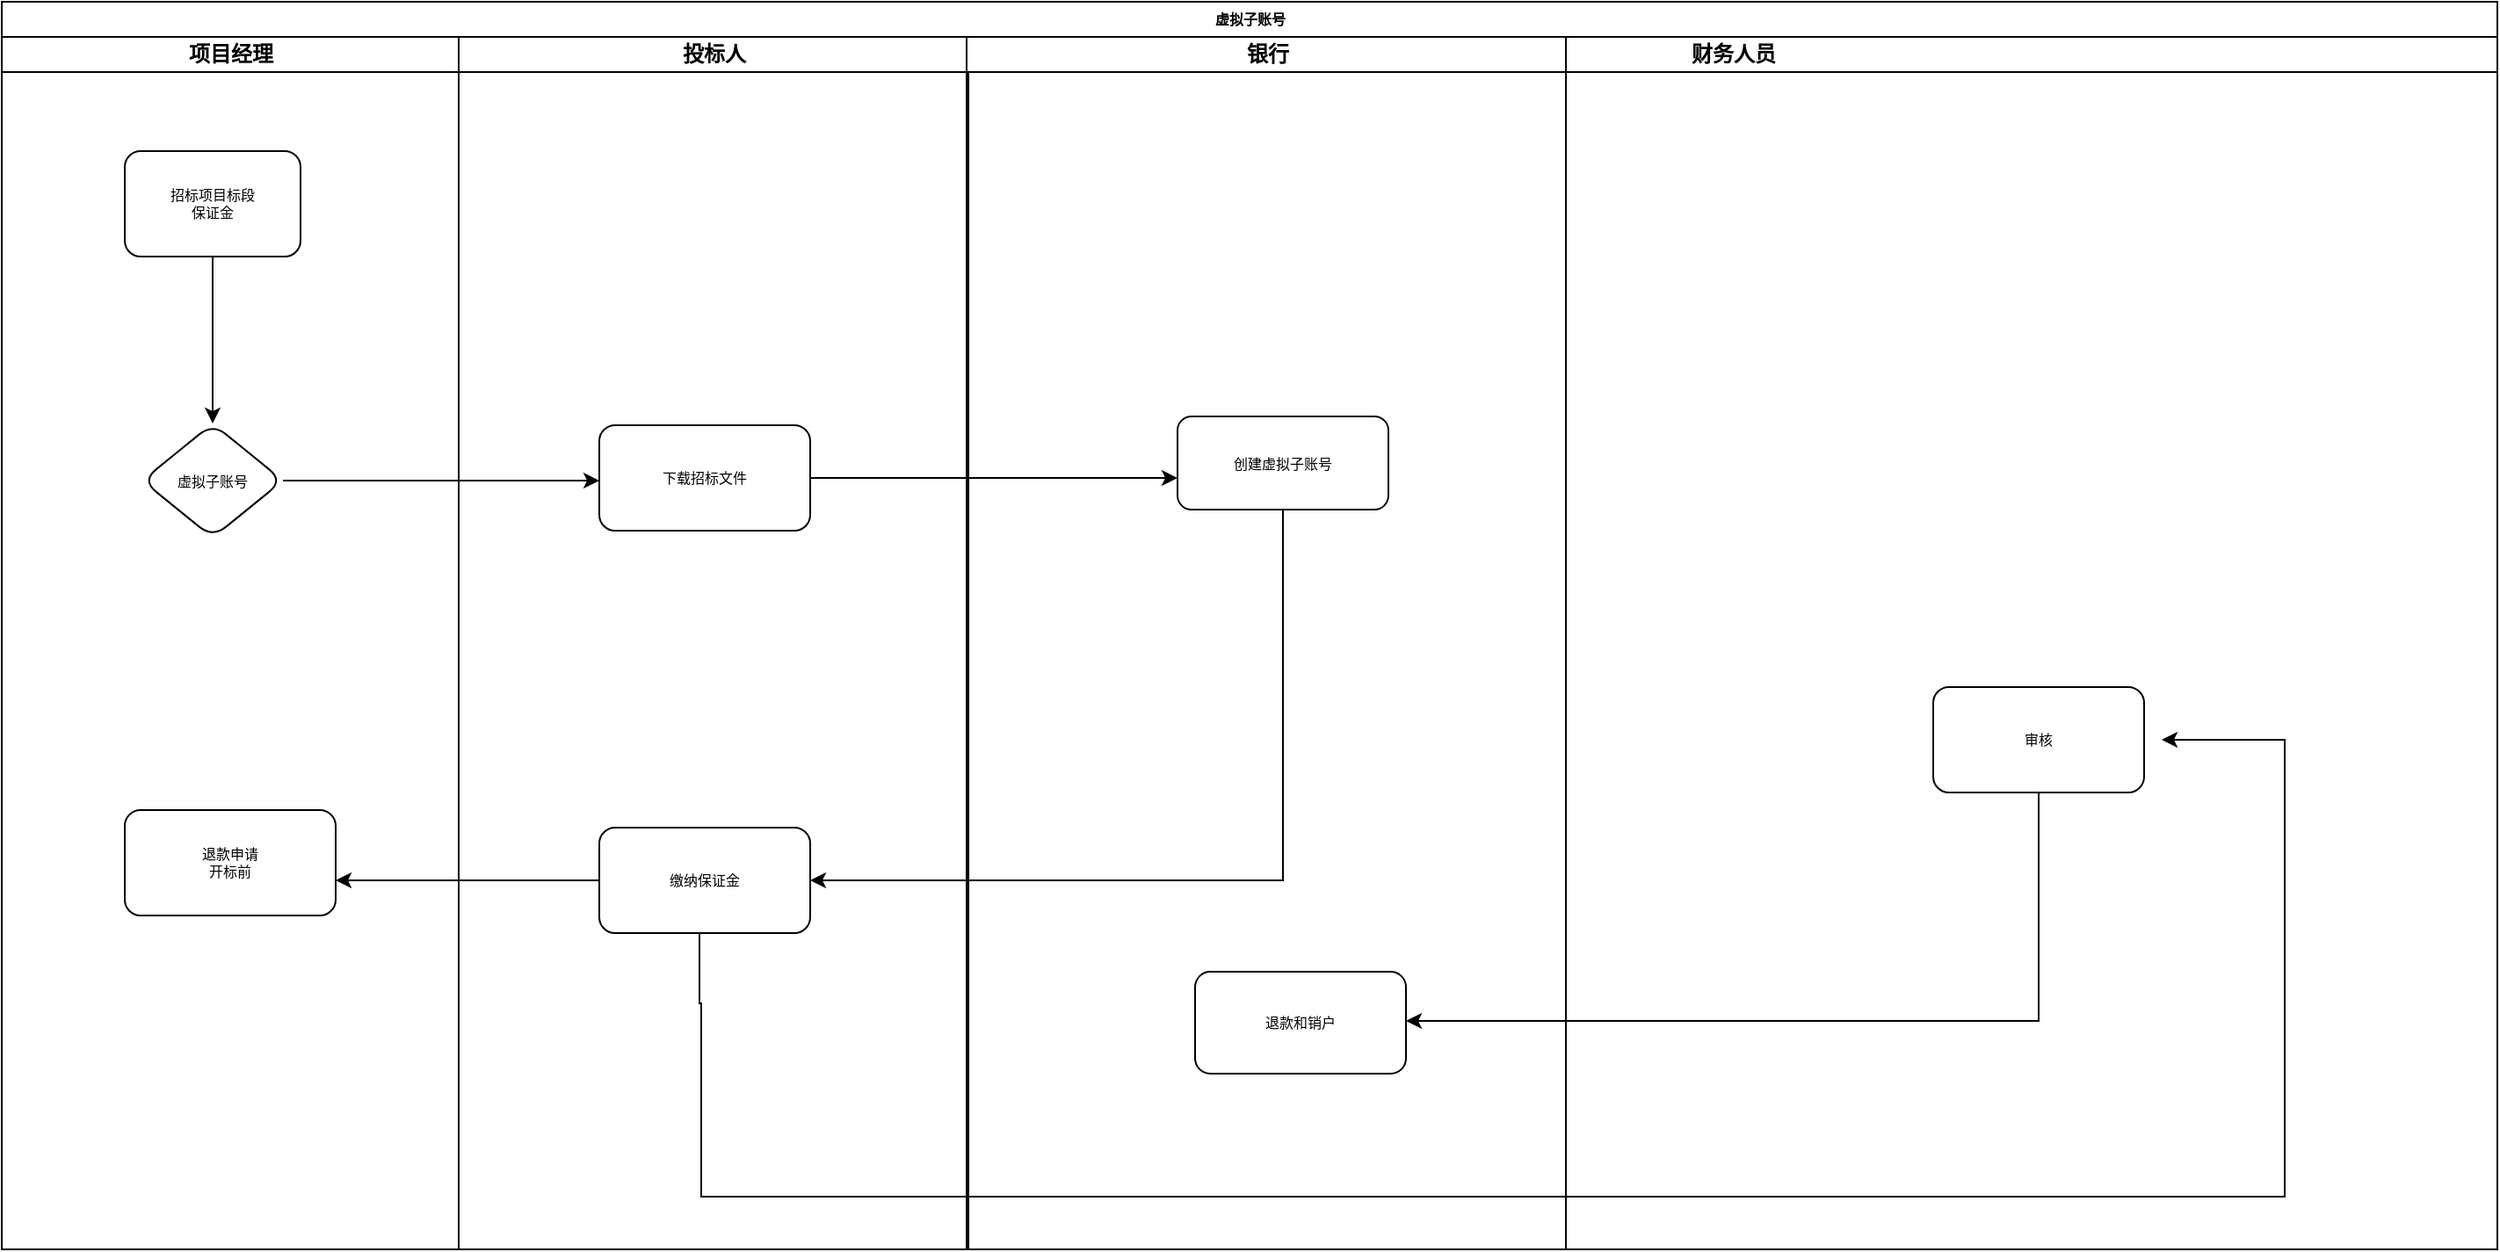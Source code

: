 <mxfile version="15.3.7" type="github">
  <diagram name="Page-1" id="74e2e168-ea6b-b213-b513-2b3c1d86103e">
    <mxGraphModel dx="2830" dy="965" grid="1" gridSize="10" guides="1" tooltips="1" connect="1" arrows="1" fold="1" page="1" pageScale="1" pageWidth="1100" pageHeight="850" background="none" math="0" shadow="0">
      <root>
        <mxCell id="0" />
        <mxCell id="1" parent="0" />
        <mxCell id="77e6c97f196da883-1" value="虚拟子账号" style="swimlane;html=1;childLayout=stackLayout;startSize=20;rounded=0;shadow=0;labelBackgroundColor=none;strokeWidth=1;fontFamily=Verdana;fontSize=8;align=center;" parent="1" vertex="1">
          <mxGeometry x="-549" y="120" width="1420" height="710" as="geometry" />
        </mxCell>
        <mxCell id="77e6c97f196da883-2" value="项目经理" style="swimlane;html=1;startSize=20;" parent="77e6c97f196da883-1" vertex="1">
          <mxGeometry y="20" width="260" height="690" as="geometry" />
        </mxCell>
        <mxCell id="liZM2um8pnTieCJuCv05-17" value="" style="edgeStyle=orthogonalEdgeStyle;rounded=0;orthogonalLoop=1;jettySize=auto;html=1;" parent="77e6c97f196da883-2" source="77e6c97f196da883-8" target="liZM2um8pnTieCJuCv05-16" edge="1">
          <mxGeometry relative="1" as="geometry" />
        </mxCell>
        <mxCell id="77e6c97f196da883-8" value="招标项目标段&lt;br&gt;保证金" style="rounded=1;whiteSpace=wrap;html=1;shadow=0;labelBackgroundColor=none;strokeWidth=1;fontFamily=Verdana;fontSize=8;align=center;" parent="77e6c97f196da883-2" vertex="1">
          <mxGeometry x="70" y="65" width="100" height="60" as="geometry" />
        </mxCell>
        <mxCell id="liZM2um8pnTieCJuCv05-16" value="虚拟子账号" style="rhombus;whiteSpace=wrap;html=1;rounded=1;shadow=0;fontFamily=Verdana;fontSize=8;strokeWidth=1;" parent="77e6c97f196da883-2" vertex="1">
          <mxGeometry x="80" y="220" width="80" height="65" as="geometry" />
        </mxCell>
        <mxCell id="liZM2um8pnTieCJuCv05-24" value="退款申请&lt;br&gt;开标前" style="whiteSpace=wrap;html=1;rounded=1;shadow=0;fontFamily=Verdana;fontSize=8;strokeWidth=1;" parent="77e6c97f196da883-2" vertex="1">
          <mxGeometry x="70" y="440" width="120" height="60" as="geometry" />
        </mxCell>
        <mxCell id="77e6c97f196da883-3" value="投标人" style="swimlane;html=1;startSize=20;" parent="77e6c97f196da883-1" vertex="1">
          <mxGeometry x="260" y="20" width="290" height="690" as="geometry" />
        </mxCell>
        <mxCell id="liZM2um8pnTieCJuCv05-18" value="下载招标文件" style="whiteSpace=wrap;html=1;rounded=1;shadow=0;fontFamily=Verdana;fontSize=8;strokeWidth=1;" parent="77e6c97f196da883-3" vertex="1">
          <mxGeometry x="80" y="221" width="120" height="60" as="geometry" />
        </mxCell>
        <mxCell id="liZM2um8pnTieCJuCv05-22" value="缴纳保证金" style="whiteSpace=wrap;html=1;rounded=1;shadow=0;fontFamily=Verdana;fontSize=8;strokeWidth=1;" parent="77e6c97f196da883-3" vertex="1">
          <mxGeometry x="80" y="450" width="120" height="60" as="geometry" />
        </mxCell>
        <mxCell id="liZM2um8pnTieCJuCv05-19" value="" style="edgeStyle=orthogonalEdgeStyle;rounded=0;orthogonalLoop=1;jettySize=auto;html=1;" parent="77e6c97f196da883-1" source="liZM2um8pnTieCJuCv05-16" target="liZM2um8pnTieCJuCv05-18" edge="1">
          <mxGeometry relative="1" as="geometry">
            <Array as="points">
              <mxPoint x="450" y="248" />
              <mxPoint x="450" y="245" />
            </Array>
          </mxGeometry>
        </mxCell>
        <mxCell id="liZM2um8pnTieCJuCv05-21" value="" style="edgeStyle=orthogonalEdgeStyle;rounded=0;orthogonalLoop=1;jettySize=auto;html=1;" parent="77e6c97f196da883-1" source="liZM2um8pnTieCJuCv05-18" target="liZM2um8pnTieCJuCv05-20" edge="1">
          <mxGeometry relative="1" as="geometry">
            <Array as="points">
              <mxPoint x="719" y="271" />
              <mxPoint x="719" y="271" />
            </Array>
          </mxGeometry>
        </mxCell>
        <mxCell id="liZM2um8pnTieCJuCv05-23" value="" style="edgeStyle=orthogonalEdgeStyle;rounded=0;orthogonalLoop=1;jettySize=auto;html=1;" parent="77e6c97f196da883-1" source="liZM2um8pnTieCJuCv05-20" target="liZM2um8pnTieCJuCv05-22" edge="1">
          <mxGeometry relative="1" as="geometry">
            <Array as="points">
              <mxPoint x="729" y="500" />
            </Array>
          </mxGeometry>
        </mxCell>
        <mxCell id="liZM2um8pnTieCJuCv05-25" value="" style="edgeStyle=orthogonalEdgeStyle;rounded=0;orthogonalLoop=1;jettySize=auto;html=1;" parent="77e6c97f196da883-1" source="liZM2um8pnTieCJuCv05-22" target="liZM2um8pnTieCJuCv05-24" edge="1">
          <mxGeometry relative="1" as="geometry">
            <Array as="points">
              <mxPoint x="380" y="500" />
              <mxPoint x="380" y="500" />
            </Array>
          </mxGeometry>
        </mxCell>
        <mxCell id="77e6c97f196da883-4" value="财务人员" style="swimlane;html=1;startSize=20;" parent="77e6c97f196da883-1" vertex="1">
          <mxGeometry x="550" y="20" width="870" height="690" as="geometry">
            <mxRectangle x="550" y="20" width="30" height="740" as="alternateBounds" />
          </mxGeometry>
        </mxCell>
        <mxCell id="liZM2um8pnTieCJuCv05-28" value="审核" style="whiteSpace=wrap;html=1;rounded=1;shadow=0;fontFamily=Verdana;fontSize=8;strokeWidth=1;" parent="77e6c97f196da883-4" vertex="1">
          <mxGeometry x="549" y="370" width="120" height="60" as="geometry" />
        </mxCell>
        <mxCell id="77e6c97f196da883-5" value="银行" style="swimlane;html=1;startSize=20;" parent="77e6c97f196da883-4" vertex="1">
          <mxGeometry x="-1" width="341" height="690" as="geometry" />
        </mxCell>
        <mxCell id="liZM2um8pnTieCJuCv05-20" value="创建虚拟子账号" style="whiteSpace=wrap;html=1;rounded=1;shadow=0;fontFamily=Verdana;fontSize=8;strokeWidth=1;" parent="77e6c97f196da883-5" vertex="1">
          <mxGeometry x="120" y="216" width="120" height="53" as="geometry" />
        </mxCell>
        <mxCell id="liZM2um8pnTieCJuCv05-30" value="退款和销户" style="whiteSpace=wrap;html=1;rounded=1;shadow=0;fontFamily=Verdana;fontSize=8;strokeWidth=1;" parent="77e6c97f196da883-5" vertex="1">
          <mxGeometry x="130" y="532" width="120" height="58" as="geometry" />
        </mxCell>
        <mxCell id="liZM2um8pnTieCJuCv05-31" value="" style="edgeStyle=orthogonalEdgeStyle;rounded=0;orthogonalLoop=1;jettySize=auto;html=1;" parent="77e6c97f196da883-4" source="liZM2um8pnTieCJuCv05-28" target="liZM2um8pnTieCJuCv05-30" edge="1">
          <mxGeometry relative="1" as="geometry">
            <Array as="points">
              <mxPoint x="430" y="560" />
              <mxPoint x="430" y="560" />
            </Array>
          </mxGeometry>
        </mxCell>
        <mxCell id="liZM2um8pnTieCJuCv05-29" value="" style="edgeStyle=orthogonalEdgeStyle;rounded=0;orthogonalLoop=1;jettySize=auto;html=1;" parent="77e6c97f196da883-4" edge="1">
          <mxGeometry relative="1" as="geometry">
            <Array as="points">
              <mxPoint x="-153" y="550" />
              <mxPoint x="-152" y="660" />
              <mxPoint x="749" y="660" />
              <mxPoint x="749" y="490" />
            </Array>
            <mxPoint x="-153" y="510" as="sourcePoint" />
            <mxPoint x="679" y="400" as="targetPoint" />
          </mxGeometry>
        </mxCell>
      </root>
    </mxGraphModel>
  </diagram>
</mxfile>
